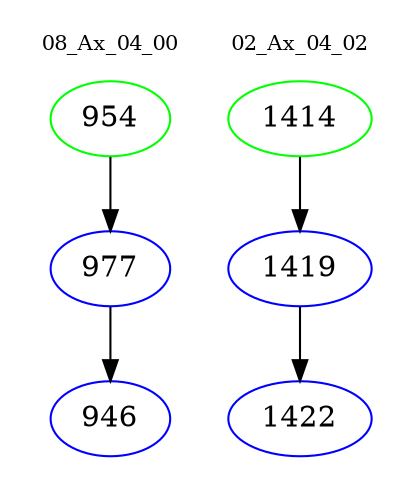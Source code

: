 digraph{
subgraph cluster_0 {
color = white
label = "08_Ax_04_00";
fontsize=10;
T0_954 [label="954", color="green"]
T0_954 -> T0_977 [color="black"]
T0_977 [label="977", color="blue"]
T0_977 -> T0_946 [color="black"]
T0_946 [label="946", color="blue"]
}
subgraph cluster_1 {
color = white
label = "02_Ax_04_02";
fontsize=10;
T1_1414 [label="1414", color="green"]
T1_1414 -> T1_1419 [color="black"]
T1_1419 [label="1419", color="blue"]
T1_1419 -> T1_1422 [color="black"]
T1_1422 [label="1422", color="blue"]
}
}
